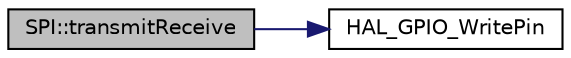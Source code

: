 digraph "SPI::transmitReceive"
{
  edge [fontname="Helvetica",fontsize="10",labelfontname="Helvetica",labelfontsize="10"];
  node [fontname="Helvetica",fontsize="10",shape=record];
  rankdir="LR";
  Node32 [label="SPI::transmitReceive",height=0.2,width=0.4,color="black", fillcolor="grey75", style="filled", fontcolor="black"];
  Node32 -> Node33 [color="midnightblue",fontsize="10",style="solid",fontname="Helvetica"];
  Node33 [label="HAL_GPIO_WritePin",height=0.2,width=0.4,color="black", fillcolor="white", style="filled",URL="$group___g_p_i_o___exported___functions___group2.html#gaf4b97bdf533a02f51ef696d43b6da5c4"];
}
